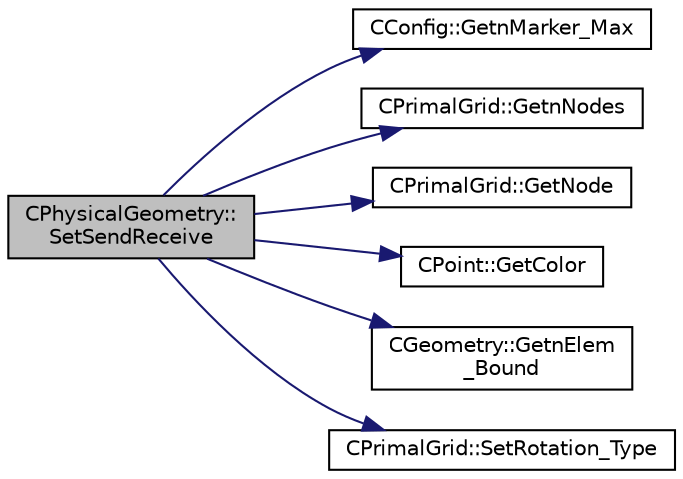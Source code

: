 digraph "CPhysicalGeometry::SetSendReceive"
{
  edge [fontname="Helvetica",fontsize="10",labelfontname="Helvetica",labelfontsize="10"];
  node [fontname="Helvetica",fontsize="10",shape=record];
  rankdir="LR";
  Node1321 [label="CPhysicalGeometry::\lSetSendReceive",height=0.2,width=0.4,color="black", fillcolor="grey75", style="filled", fontcolor="black"];
  Node1321 -> Node1322 [color="midnightblue",fontsize="10",style="solid",fontname="Helvetica"];
  Node1322 [label="CConfig::GetnMarker_Max",height=0.2,width=0.4,color="black", fillcolor="white", style="filled",URL="$class_c_config.html#aec6c93336a29b85c8e0ce66352852f58",tooltip="Get the total number of boundary markers. "];
  Node1321 -> Node1323 [color="midnightblue",fontsize="10",style="solid",fontname="Helvetica"];
  Node1323 [label="CPrimalGrid::GetnNodes",height=0.2,width=0.4,color="black", fillcolor="white", style="filled",URL="$class_c_primal_grid.html#a0efbf2f8391d5177d92bd850016a3783",tooltip="A pure virtual member. "];
  Node1321 -> Node1324 [color="midnightblue",fontsize="10",style="solid",fontname="Helvetica"];
  Node1324 [label="CPrimalGrid::GetNode",height=0.2,width=0.4,color="black", fillcolor="white", style="filled",URL="$class_c_primal_grid.html#a4fc7b6b6ac5025325c7e68fb56fbeef8",tooltip="A pure virtual member. "];
  Node1321 -> Node1325 [color="midnightblue",fontsize="10",style="solid",fontname="Helvetica"];
  Node1325 [label="CPoint::GetColor",height=0.2,width=0.4,color="black", fillcolor="white", style="filled",URL="$class_c_point.html#aa920a5903f9de7e69cd823310f4ce62a",tooltip="Get the color of a point, the color indicates to which subdomain the point belong to..."];
  Node1321 -> Node1326 [color="midnightblue",fontsize="10",style="solid",fontname="Helvetica"];
  Node1326 [label="CGeometry::GetnElem\l_Bound",height=0.2,width=0.4,color="black", fillcolor="white", style="filled",URL="$class_c_geometry.html#a4b903006a657111168bcfd5ad5ff2a35",tooltip="Get the number of boundary elements. "];
  Node1321 -> Node1327 [color="midnightblue",fontsize="10",style="solid",fontname="Helvetica"];
  Node1327 [label="CPrimalGrid::SetRotation_Type",height=0.2,width=0.4,color="black", fillcolor="white", style="filled",URL="$class_c_primal_grid.html#a44040f17780b87f641ce9d0b0266a0d5",tooltip="A pure virtual member. "];
}
